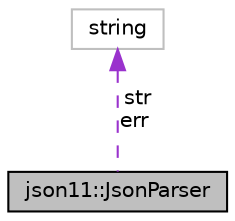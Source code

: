 digraph "json11::JsonParser"
{
  edge [fontname="Helvetica",fontsize="10",labelfontname="Helvetica",labelfontsize="10"];
  node [fontname="Helvetica",fontsize="10",shape=record];
  Node1 [label="json11::JsonParser",height=0.2,width=0.4,color="black", fillcolor="grey75", style="filled" fontcolor="black"];
  Node2 -> Node1 [dir="back",color="darkorchid3",fontsize="10",style="dashed",label=" str\nerr" ,fontname="Helvetica"];
  Node2 [label="string",height=0.2,width=0.4,color="grey75", fillcolor="white", style="filled"];
}
